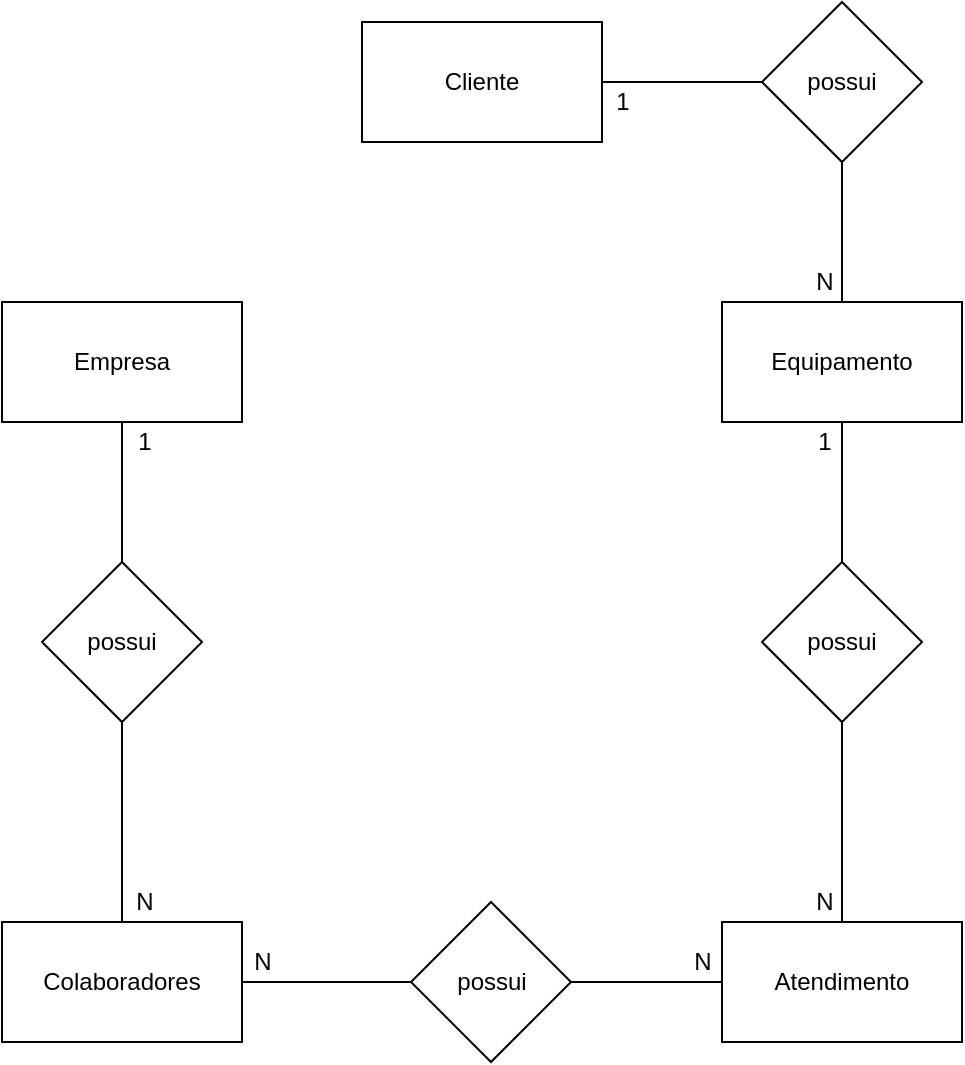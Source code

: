 <mxfile version="14.4.3" type="device" pages="2"><diagram id="KOJ3EoNG22MdiNWXHHP9" name="conceitual"><mxGraphModel dx="868" dy="450" grid="1" gridSize="10" guides="1" tooltips="1" connect="1" arrows="1" fold="1" page="1" pageScale="1" pageWidth="827" pageHeight="1169" math="0" shadow="0"><root><mxCell id="0"/><mxCell id="1" parent="0"/><mxCell id="39CgspSGG9a0xuqUS49L-9" value="" style="edgeStyle=orthogonalEdgeStyle;rounded=0;orthogonalLoop=1;jettySize=auto;html=1;endArrow=none;endFill=0;" parent="1" source="39CgspSGG9a0xuqUS49L-1" target="39CgspSGG9a0xuqUS49L-8" edge="1"><mxGeometry relative="1" as="geometry"/></mxCell><mxCell id="39CgspSGG9a0xuqUS49L-1" value="Empresa" style="rounded=0;whiteSpace=wrap;html=1;" parent="1" vertex="1"><mxGeometry x="150" y="380" width="120" height="60" as="geometry"/></mxCell><mxCell id="39CgspSGG9a0xuqUS49L-15" value="" style="edgeStyle=orthogonalEdgeStyle;rounded=0;orthogonalLoop=1;jettySize=auto;html=1;endArrow=none;endFill=0;" parent="1" source="39CgspSGG9a0xuqUS49L-4" target="39CgspSGG9a0xuqUS49L-14" edge="1"><mxGeometry relative="1" as="geometry"/></mxCell><mxCell id="2Ywq67oV2kLmAIFF0AGm-2" value="" style="edgeStyle=orthogonalEdgeStyle;rounded=0;orthogonalLoop=1;jettySize=auto;html=1;endArrow=none;endFill=0;" parent="1" source="39CgspSGG9a0xuqUS49L-4" target="2Ywq67oV2kLmAIFF0AGm-1" edge="1"><mxGeometry relative="1" as="geometry"/></mxCell><mxCell id="39CgspSGG9a0xuqUS49L-4" value="Equipamento" style="whiteSpace=wrap;html=1;rounded=0;" parent="1" vertex="1"><mxGeometry x="510" y="380" width="120" height="60" as="geometry"/></mxCell><mxCell id="39CgspSGG9a0xuqUS49L-11" value="" style="edgeStyle=orthogonalEdgeStyle;rounded=0;orthogonalLoop=1;jettySize=auto;html=1;endArrow=none;endFill=0;" parent="1" source="39CgspSGG9a0xuqUS49L-8" target="39CgspSGG9a0xuqUS49L-10" edge="1"><mxGeometry relative="1" as="geometry"/></mxCell><mxCell id="39CgspSGG9a0xuqUS49L-8" value="possui" style="rhombus;whiteSpace=wrap;html=1;rounded=0;" parent="1" vertex="1"><mxGeometry x="170" y="510" width="80" height="80" as="geometry"/></mxCell><mxCell id="39CgspSGG9a0xuqUS49L-20" style="edgeStyle=orthogonalEdgeStyle;rounded=0;orthogonalLoop=1;jettySize=auto;html=1;entryX=0;entryY=0.5;entryDx=0;entryDy=0;endArrow=none;endFill=0;" parent="1" source="39CgspSGG9a0xuqUS49L-10" target="39CgspSGG9a0xuqUS49L-18" edge="1"><mxGeometry relative="1" as="geometry"/></mxCell><mxCell id="39CgspSGG9a0xuqUS49L-10" value="Colaboradores" style="whiteSpace=wrap;html=1;rounded=0;" parent="1" vertex="1"><mxGeometry x="150" y="690" width="120" height="60" as="geometry"/></mxCell><mxCell id="39CgspSGG9a0xuqUS49L-17" value="" style="edgeStyle=orthogonalEdgeStyle;rounded=0;orthogonalLoop=1;jettySize=auto;html=1;endArrow=none;endFill=0;" parent="1" source="39CgspSGG9a0xuqUS49L-14" target="39CgspSGG9a0xuqUS49L-16" edge="1"><mxGeometry relative="1" as="geometry"/></mxCell><mxCell id="39CgspSGG9a0xuqUS49L-14" value="possui" style="rhombus;whiteSpace=wrap;html=1;rounded=0;" parent="1" vertex="1"><mxGeometry x="530" y="510" width="80" height="80" as="geometry"/></mxCell><mxCell id="39CgspSGG9a0xuqUS49L-19" value="" style="edgeStyle=orthogonalEdgeStyle;rounded=0;orthogonalLoop=1;jettySize=auto;html=1;endArrow=none;endFill=0;" parent="1" source="39CgspSGG9a0xuqUS49L-16" target="39CgspSGG9a0xuqUS49L-18" edge="1"><mxGeometry relative="1" as="geometry"/></mxCell><mxCell id="39CgspSGG9a0xuqUS49L-16" value="Atendimento" style="whiteSpace=wrap;html=1;rounded=0;" parent="1" vertex="1"><mxGeometry x="510" y="690" width="120" height="60" as="geometry"/></mxCell><mxCell id="39CgspSGG9a0xuqUS49L-18" value="possui" style="rhombus;whiteSpace=wrap;html=1;rounded=0;" parent="1" vertex="1"><mxGeometry x="354.5" y="680" width="80" height="80" as="geometry"/></mxCell><mxCell id="39CgspSGG9a0xuqUS49L-24" value="N" style="text;html=1;align=center;verticalAlign=middle;resizable=0;points=[];autosize=1;" parent="1" vertex="1"><mxGeometry x="211" y="670" width="20" height="20" as="geometry"/></mxCell><mxCell id="39CgspSGG9a0xuqUS49L-25" value="1" style="text;html=1;align=center;verticalAlign=middle;resizable=0;points=[];autosize=1;" parent="1" vertex="1"><mxGeometry x="211" y="440" width="20" height="20" as="geometry"/></mxCell><mxCell id="39CgspSGG9a0xuqUS49L-26" value="N" style="text;html=1;align=center;verticalAlign=middle;resizable=0;points=[];autosize=1;" parent="1" vertex="1"><mxGeometry x="270" y="700" width="20" height="20" as="geometry"/></mxCell><mxCell id="39CgspSGG9a0xuqUS49L-27" value="N" style="text;html=1;align=center;verticalAlign=middle;resizable=0;points=[];autosize=1;" parent="1" vertex="1"><mxGeometry x="490" y="700" width="20" height="20" as="geometry"/></mxCell><mxCell id="39CgspSGG9a0xuqUS49L-28" value="1" style="text;html=1;align=center;verticalAlign=middle;resizable=0;points=[];autosize=1;" parent="1" vertex="1"><mxGeometry x="551" y="440" width="20" height="20" as="geometry"/></mxCell><mxCell id="39CgspSGG9a0xuqUS49L-30" value="N" style="text;html=1;align=center;verticalAlign=middle;resizable=0;points=[];autosize=1;" parent="1" vertex="1"><mxGeometry x="551" y="670" width="20" height="20" as="geometry"/></mxCell><mxCell id="2Ywq67oV2kLmAIFF0AGm-4" value="" style="edgeStyle=orthogonalEdgeStyle;rounded=0;orthogonalLoop=1;jettySize=auto;html=1;endArrow=none;endFill=0;" parent="1" source="2Ywq67oV2kLmAIFF0AGm-1" target="2Ywq67oV2kLmAIFF0AGm-3" edge="1"><mxGeometry relative="1" as="geometry"/></mxCell><mxCell id="2Ywq67oV2kLmAIFF0AGm-1" value="possui" style="rhombus;whiteSpace=wrap;html=1;rounded=0;" parent="1" vertex="1"><mxGeometry x="530" y="230" width="80" height="80" as="geometry"/></mxCell><mxCell id="2Ywq67oV2kLmAIFF0AGm-3" value="Cliente" style="whiteSpace=wrap;html=1;rounded=0;" parent="1" vertex="1"><mxGeometry x="330" y="240" width="120" height="60" as="geometry"/></mxCell><mxCell id="2Ywq67oV2kLmAIFF0AGm-5" value="N" style="text;html=1;align=center;verticalAlign=middle;resizable=0;points=[];autosize=1;" parent="1" vertex="1"><mxGeometry x="551" y="360" width="20" height="20" as="geometry"/></mxCell><mxCell id="2Ywq67oV2kLmAIFF0AGm-6" value="1" style="text;html=1;align=center;verticalAlign=middle;resizable=0;points=[];autosize=1;" parent="1" vertex="1"><mxGeometry x="450" y="270" width="20" height="20" as="geometry"/></mxCell></root></mxGraphModel></diagram><diagram id="OHo5nacu5OmnKjOzGjVA" name="logico"><mxGraphModel dx="868" dy="393" grid="1" gridSize="10" guides="1" tooltips="1" connect="1" arrows="1" fold="1" page="1" pageScale="1" pageWidth="827" pageHeight="1169" math="0" shadow="0"><root><mxCell id="KkdJ4iDG46vf6dkWBN7G-0"/><mxCell id="KkdJ4iDG46vf6dkWBN7G-1" parent="KkdJ4iDG46vf6dkWBN7G-0"/><mxCell id="CiY7TIoMTEXaXnHThJ8S-0" value="Empresa" style="shape=table;startSize=30;container=1;collapsible=1;childLayout=tableLayout;fixedRows=1;rowLines=0;fontStyle=1;align=center;resizeLast=1;" parent="KkdJ4iDG46vf6dkWBN7G-1" vertex="1"><mxGeometry x="40" y="40" width="180" height="220" as="geometry"/></mxCell><mxCell id="CiY7TIoMTEXaXnHThJ8S-1" value="" style="shape=partialRectangle;collapsible=0;dropTarget=0;pointerEvents=0;fillColor=none;top=0;left=0;bottom=1;right=0;points=[[0,0.5],[1,0.5]];portConstraint=eastwest;" parent="CiY7TIoMTEXaXnHThJ8S-0" vertex="1"><mxGeometry y="30" width="180" height="30" as="geometry"/></mxCell><mxCell id="CiY7TIoMTEXaXnHThJ8S-2" value="PK" style="shape=partialRectangle;connectable=0;fillColor=none;top=0;left=0;bottom=0;right=0;fontStyle=1;overflow=hidden;" parent="CiY7TIoMTEXaXnHThJ8S-1" vertex="1"><mxGeometry width="30" height="30" as="geometry"/></mxCell><mxCell id="CiY7TIoMTEXaXnHThJ8S-3" value="idEmpresa" style="shape=partialRectangle;connectable=0;fillColor=none;top=0;left=0;bottom=0;right=0;align=left;spacingLeft=6;fontStyle=1;overflow=hidden;" parent="CiY7TIoMTEXaXnHThJ8S-1" vertex="1"><mxGeometry x="30" width="150" height="30" as="geometry"/></mxCell><mxCell id="CiY7TIoMTEXaXnHThJ8S-4" value="" style="shape=partialRectangle;collapsible=0;dropTarget=0;pointerEvents=0;fillColor=none;top=0;left=0;bottom=0;right=0;points=[[0,0.5],[1,0.5]];portConstraint=eastwest;" parent="CiY7TIoMTEXaXnHThJ8S-0" vertex="1"><mxGeometry y="60" width="180" height="30" as="geometry"/></mxCell><mxCell id="CiY7TIoMTEXaXnHThJ8S-5" value="" style="shape=partialRectangle;connectable=0;fillColor=none;top=0;left=0;bottom=0;right=0;editable=1;overflow=hidden;" parent="CiY7TIoMTEXaXnHThJ8S-4" vertex="1"><mxGeometry width="30" height="30" as="geometry"/></mxCell><mxCell id="CiY7TIoMTEXaXnHThJ8S-6" value="NomeEmpresa" style="shape=partialRectangle;connectable=0;fillColor=none;top=0;left=0;bottom=0;right=0;align=left;spacingLeft=6;overflow=hidden;" parent="CiY7TIoMTEXaXnHThJ8S-4" vertex="1"><mxGeometry x="30" width="150" height="30" as="geometry"/></mxCell><mxCell id="CiY7TIoMTEXaXnHThJ8S-7" value="" style="shape=partialRectangle;collapsible=0;dropTarget=0;pointerEvents=0;fillColor=none;top=0;left=0;bottom=0;right=0;points=[[0,0.5],[1,0.5]];portConstraint=eastwest;" parent="CiY7TIoMTEXaXnHThJ8S-0" vertex="1"><mxGeometry y="90" width="180" height="30" as="geometry"/></mxCell><mxCell id="CiY7TIoMTEXaXnHThJ8S-8" value="" style="shape=partialRectangle;connectable=0;fillColor=none;top=0;left=0;bottom=0;right=0;editable=1;overflow=hidden;" parent="CiY7TIoMTEXaXnHThJ8S-7" vertex="1"><mxGeometry width="30" height="30" as="geometry"/></mxCell><mxCell id="CiY7TIoMTEXaXnHThJ8S-9" value="CNPJEmpresa" style="shape=partialRectangle;connectable=0;fillColor=none;top=0;left=0;bottom=0;right=0;align=left;spacingLeft=6;overflow=hidden;" parent="CiY7TIoMTEXaXnHThJ8S-7" vertex="1"><mxGeometry x="30" width="150" height="30" as="geometry"/></mxCell><mxCell id="CiY7TIoMTEXaXnHThJ8S-10" value="" style="shape=partialRectangle;collapsible=0;dropTarget=0;pointerEvents=0;fillColor=none;top=0;left=0;bottom=0;right=0;points=[[0,0.5],[1,0.5]];portConstraint=eastwest;" parent="CiY7TIoMTEXaXnHThJ8S-0" vertex="1"><mxGeometry y="120" width="180" height="30" as="geometry"/></mxCell><mxCell id="CiY7TIoMTEXaXnHThJ8S-11" value="" style="shape=partialRectangle;connectable=0;fillColor=none;top=0;left=0;bottom=0;right=0;editable=1;overflow=hidden;" parent="CiY7TIoMTEXaXnHThJ8S-10" vertex="1"><mxGeometry width="30" height="30" as="geometry"/></mxCell><mxCell id="CiY7TIoMTEXaXnHThJ8S-12" value="Endereco" style="shape=partialRectangle;connectable=0;fillColor=none;top=0;left=0;bottom=0;right=0;align=left;spacingLeft=6;overflow=hidden;" parent="CiY7TIoMTEXaXnHThJ8S-10" vertex="1"><mxGeometry x="30" width="150" height="30" as="geometry"/></mxCell><mxCell id="cs2S81ksYmD75mzkF9BA-0" value="" style="shape=partialRectangle;collapsible=0;dropTarget=0;pointerEvents=0;fillColor=none;top=0;left=0;bottom=0;right=0;points=[[0,0.5],[1,0.5]];portConstraint=eastwest;" parent="CiY7TIoMTEXaXnHThJ8S-0" vertex="1"><mxGeometry y="150" width="180" height="30" as="geometry"/></mxCell><mxCell id="cs2S81ksYmD75mzkF9BA-1" value="" style="shape=partialRectangle;connectable=0;fillColor=none;top=0;left=0;bottom=0;right=0;editable=1;overflow=hidden;" parent="cs2S81ksYmD75mzkF9BA-0" vertex="1"><mxGeometry width="30" height="30" as="geometry"/></mxCell><mxCell id="cs2S81ksYmD75mzkF9BA-2" value="Telefone" style="shape=partialRectangle;connectable=0;fillColor=none;top=0;left=0;bottom=0;right=0;align=left;spacingLeft=6;overflow=hidden;" parent="cs2S81ksYmD75mzkF9BA-0" vertex="1"><mxGeometry x="30" width="150" height="30" as="geometry"/></mxCell><mxCell id="cs2S81ksYmD75mzkF9BA-3" value="" style="shape=partialRectangle;collapsible=0;dropTarget=0;pointerEvents=0;fillColor=none;top=0;left=0;bottom=0;right=0;points=[[0,0.5],[1,0.5]];portConstraint=eastwest;" parent="CiY7TIoMTEXaXnHThJ8S-0" vertex="1"><mxGeometry y="180" width="180" height="30" as="geometry"/></mxCell><mxCell id="cs2S81ksYmD75mzkF9BA-4" value="" style="shape=partialRectangle;connectable=0;fillColor=none;top=0;left=0;bottom=0;right=0;editable=1;overflow=hidden;" parent="cs2S81ksYmD75mzkF9BA-3" vertex="1"><mxGeometry width="30" height="30" as="geometry"/></mxCell><mxCell id="cs2S81ksYmD75mzkF9BA-5" value="Site" style="shape=partialRectangle;connectable=0;fillColor=none;top=0;left=0;bottom=0;right=0;align=left;spacingLeft=6;overflow=hidden;" parent="cs2S81ksYmD75mzkF9BA-3" vertex="1"><mxGeometry x="30" width="150" height="30" as="geometry"/></mxCell><mxCell id="cs2S81ksYmD75mzkF9BA-6" value="Colaboradores" style="shape=table;startSize=30;container=1;collapsible=1;childLayout=tableLayout;fixedRows=1;rowLines=0;fontStyle=1;align=center;resizeLast=1;" parent="KkdJ4iDG46vf6dkWBN7G-1" vertex="1"><mxGeometry x="40" y="290" width="180" height="160" as="geometry"/></mxCell><mxCell id="cs2S81ksYmD75mzkF9BA-7" value="" style="shape=partialRectangle;collapsible=0;dropTarget=0;pointerEvents=0;fillColor=none;top=0;left=0;bottom=0;right=0;points=[[0,0.5],[1,0.5]];portConstraint=eastwest;" parent="cs2S81ksYmD75mzkF9BA-6" vertex="1"><mxGeometry y="30" width="180" height="30" as="geometry"/></mxCell><mxCell id="cs2S81ksYmD75mzkF9BA-8" value="PK" style="shape=partialRectangle;connectable=0;fillColor=none;top=0;left=0;bottom=0;right=0;fontStyle=1;overflow=hidden;" parent="cs2S81ksYmD75mzkF9BA-7" vertex="1"><mxGeometry width="60" height="30" as="geometry"/></mxCell><mxCell id="cs2S81ksYmD75mzkF9BA-9" value="idColaborador" style="shape=partialRectangle;connectable=0;fillColor=none;top=0;left=0;bottom=0;right=0;align=left;spacingLeft=6;fontStyle=1;overflow=hidden;" parent="cs2S81ksYmD75mzkF9BA-7" vertex="1"><mxGeometry x="60" width="120" height="30" as="geometry"/></mxCell><mxCell id="cs2S81ksYmD75mzkF9BA-10" value="" style="shape=partialRectangle;collapsible=0;dropTarget=0;pointerEvents=0;fillColor=none;top=0;left=0;bottom=1;right=0;points=[[0,0.5],[1,0.5]];portConstraint=eastwest;" parent="cs2S81ksYmD75mzkF9BA-6" vertex="1"><mxGeometry y="60" width="180" height="30" as="geometry"/></mxCell><mxCell id="cs2S81ksYmD75mzkF9BA-11" value="FK" style="shape=partialRectangle;connectable=0;fillColor=none;top=0;left=0;bottom=0;right=0;fontStyle=1;overflow=hidden;" parent="cs2S81ksYmD75mzkF9BA-10" vertex="1"><mxGeometry width="60" height="30" as="geometry"/></mxCell><mxCell id="cs2S81ksYmD75mzkF9BA-12" value="idEmpresa" style="shape=partialRectangle;connectable=0;fillColor=none;top=0;left=0;bottom=0;right=0;align=left;spacingLeft=6;fontStyle=1;overflow=hidden;" parent="cs2S81ksYmD75mzkF9BA-10" vertex="1"><mxGeometry x="60" width="120" height="30" as="geometry"/></mxCell><mxCell id="cs2S81ksYmD75mzkF9BA-13" value="" style="shape=partialRectangle;collapsible=0;dropTarget=0;pointerEvents=0;fillColor=none;top=0;left=0;bottom=0;right=0;points=[[0,0.5],[1,0.5]];portConstraint=eastwest;" parent="cs2S81ksYmD75mzkF9BA-6" vertex="1"><mxGeometry y="90" width="180" height="30" as="geometry"/></mxCell><mxCell id="cs2S81ksYmD75mzkF9BA-14" value="" style="shape=partialRectangle;connectable=0;fillColor=none;top=0;left=0;bottom=0;right=0;editable=1;overflow=hidden;" parent="cs2S81ksYmD75mzkF9BA-13" vertex="1"><mxGeometry width="60" height="30" as="geometry"/></mxCell><mxCell id="cs2S81ksYmD75mzkF9BA-15" value="NomeColaborador" style="shape=partialRectangle;connectable=0;fillColor=none;top=0;left=0;bottom=0;right=0;align=left;spacingLeft=6;overflow=hidden;" parent="cs2S81ksYmD75mzkF9BA-13" vertex="1"><mxGeometry x="60" width="120" height="30" as="geometry"/></mxCell><mxCell id="cs2S81ksYmD75mzkF9BA-16" value="" style="shape=partialRectangle;collapsible=0;dropTarget=0;pointerEvents=0;fillColor=none;top=0;left=0;bottom=0;right=0;points=[[0,0.5],[1,0.5]];portConstraint=eastwest;" parent="cs2S81ksYmD75mzkF9BA-6" vertex="1"><mxGeometry y="120" width="180" height="30" as="geometry"/></mxCell><mxCell id="cs2S81ksYmD75mzkF9BA-17" value="" style="shape=partialRectangle;connectable=0;fillColor=none;top=0;left=0;bottom=0;right=0;editable=1;overflow=hidden;" parent="cs2S81ksYmD75mzkF9BA-16" vertex="1"><mxGeometry width="60" height="30" as="geometry"/></mxCell><mxCell id="cs2S81ksYmD75mzkF9BA-18" value="Salario" style="shape=partialRectangle;connectable=0;fillColor=none;top=0;left=0;bottom=0;right=0;align=left;spacingLeft=6;overflow=hidden;" parent="cs2S81ksYmD75mzkF9BA-16" vertex="1"><mxGeometry x="60" width="120" height="30" as="geometry"/></mxCell><mxCell id="_CYa5hR8EYqswK5wgPel-0" value="Atendimento" style="shape=table;startSize=30;container=1;collapsible=1;childLayout=tableLayout;fixedRows=1;rowLines=0;fontStyle=1;align=center;resizeLast=1;" parent="KkdJ4iDG46vf6dkWBN7G-1" vertex="1"><mxGeometry x="520" y="40" width="210" height="220" as="geometry"/></mxCell><mxCell id="_CYa5hR8EYqswK5wgPel-1" value="" style="shape=partialRectangle;collapsible=0;dropTarget=0;pointerEvents=0;fillColor=none;top=0;left=0;bottom=0;right=0;points=[[0,0.5],[1,0.5]];portConstraint=eastwest;" parent="_CYa5hR8EYqswK5wgPel-0" vertex="1"><mxGeometry y="30" width="210" height="30" as="geometry"/></mxCell><mxCell id="_CYa5hR8EYqswK5wgPel-2" value="PK" style="shape=partialRectangle;connectable=0;fillColor=none;top=0;left=0;bottom=0;right=0;fontStyle=1;overflow=hidden;" parent="_CYa5hR8EYqswK5wgPel-1" vertex="1"><mxGeometry width="60" height="30" as="geometry"/></mxCell><mxCell id="_CYa5hR8EYqswK5wgPel-3" value="idAtendimento" style="shape=partialRectangle;connectable=0;fillColor=none;top=0;left=0;bottom=0;right=0;align=left;spacingLeft=6;fontStyle=1;overflow=hidden;" parent="_CYa5hR8EYqswK5wgPel-1" vertex="1"><mxGeometry x="60" width="150" height="30" as="geometry"/></mxCell><mxCell id="5s0O1loah6xvldKXQOCB-0" value="" style="shape=partialRectangle;collapsible=0;dropTarget=0;pointerEvents=0;fillColor=none;top=0;left=0;bottom=0;right=0;points=[[0,0.5],[1,0.5]];portConstraint=eastwest;" parent="_CYa5hR8EYqswK5wgPel-0" vertex="1"><mxGeometry y="60" width="210" height="30" as="geometry"/></mxCell><mxCell id="5s0O1loah6xvldKXQOCB-1" value="FK" style="shape=partialRectangle;connectable=0;fillColor=none;top=0;left=0;bottom=0;right=0;fontStyle=1;overflow=hidden;" parent="5s0O1loah6xvldKXQOCB-0" vertex="1"><mxGeometry width="60" height="30" as="geometry"/></mxCell><mxCell id="5s0O1loah6xvldKXQOCB-2" value="idEquipamento" style="shape=partialRectangle;connectable=0;fillColor=none;top=0;left=0;bottom=0;right=0;align=left;spacingLeft=6;fontStyle=1;overflow=hidden;" parent="5s0O1loah6xvldKXQOCB-0" vertex="1"><mxGeometry x="60" width="150" height="30" as="geometry"/></mxCell><mxCell id="_CYa5hR8EYqswK5wgPel-4" value="" style="shape=partialRectangle;collapsible=0;dropTarget=0;pointerEvents=0;fillColor=none;top=0;left=0;bottom=1;right=0;points=[[0,0.5],[1,0.5]];portConstraint=eastwest;" parent="_CYa5hR8EYqswK5wgPel-0" vertex="1"><mxGeometry y="90" width="210" height="30" as="geometry"/></mxCell><mxCell id="_CYa5hR8EYqswK5wgPel-5" value="FK" style="shape=partialRectangle;connectable=0;fillColor=none;top=0;left=0;bottom=0;right=0;fontStyle=1;overflow=hidden;" parent="_CYa5hR8EYqswK5wgPel-4" vertex="1"><mxGeometry width="60" height="30" as="geometry"/></mxCell><mxCell id="_CYa5hR8EYqswK5wgPel-6" value="idColaborador" style="shape=partialRectangle;connectable=0;fillColor=none;top=0;left=0;bottom=0;right=0;align=left;spacingLeft=6;fontStyle=1;overflow=hidden;" parent="_CYa5hR8EYqswK5wgPel-4" vertex="1"><mxGeometry x="60" width="150" height="30" as="geometry"/></mxCell><mxCell id="_CYa5hR8EYqswK5wgPel-7" value="" style="shape=partialRectangle;collapsible=0;dropTarget=0;pointerEvents=0;fillColor=none;top=0;left=0;bottom=0;right=0;points=[[0,0.5],[1,0.5]];portConstraint=eastwest;" parent="_CYa5hR8EYqswK5wgPel-0" vertex="1"><mxGeometry y="120" width="210" height="30" as="geometry"/></mxCell><mxCell id="_CYa5hR8EYqswK5wgPel-8" value="" style="shape=partialRectangle;connectable=0;fillColor=none;top=0;left=0;bottom=0;right=0;editable=1;overflow=hidden;" parent="_CYa5hR8EYqswK5wgPel-7" vertex="1"><mxGeometry width="60" height="30" as="geometry"/></mxCell><mxCell id="_CYa5hR8EYqswK5wgPel-9" value="Hora" style="shape=partialRectangle;connectable=0;fillColor=none;top=0;left=0;bottom=0;right=0;align=left;spacingLeft=6;overflow=hidden;" parent="_CYa5hR8EYqswK5wgPel-7" vertex="1"><mxGeometry x="60" width="150" height="30" as="geometry"/></mxCell><mxCell id="6P6yCUbo1_kEy4PWXPhh-0" value="" style="shape=partialRectangle;collapsible=0;dropTarget=0;pointerEvents=0;fillColor=none;top=0;left=0;bottom=0;right=0;points=[[0,0.5],[1,0.5]];portConstraint=eastwest;" parent="_CYa5hR8EYqswK5wgPel-0" vertex="1"><mxGeometry y="150" width="210" height="30" as="geometry"/></mxCell><mxCell id="6P6yCUbo1_kEy4PWXPhh-1" value="" style="shape=partialRectangle;connectable=0;fillColor=none;top=0;left=0;bottom=0;right=0;editable=1;overflow=hidden;" parent="6P6yCUbo1_kEy4PWXPhh-0" vertex="1"><mxGeometry width="60" height="30" as="geometry"/></mxCell><mxCell id="6P6yCUbo1_kEy4PWXPhh-2" value="ProblemaEquipamento" style="shape=partialRectangle;connectable=0;fillColor=none;top=0;left=0;bottom=0;right=0;align=left;spacingLeft=6;overflow=hidden;" parent="6P6yCUbo1_kEy4PWXPhh-0" vertex="1"><mxGeometry x="60" width="150" height="30" as="geometry"/></mxCell><mxCell id="_CYa5hR8EYqswK5wgPel-10" value="" style="shape=partialRectangle;collapsible=0;dropTarget=0;pointerEvents=0;fillColor=none;top=0;left=0;bottom=0;right=0;points=[[0,0.5],[1,0.5]];portConstraint=eastwest;" parent="_CYa5hR8EYqswK5wgPel-0" vertex="1"><mxGeometry y="180" width="210" height="30" as="geometry"/></mxCell><mxCell id="_CYa5hR8EYqswK5wgPel-11" value="" style="shape=partialRectangle;connectable=0;fillColor=none;top=0;left=0;bottom=0;right=0;editable=1;overflow=hidden;" parent="_CYa5hR8EYqswK5wgPel-10" vertex="1"><mxGeometry width="60" height="30" as="geometry"/></mxCell><mxCell id="_CYa5hR8EYqswK5wgPel-12" value="Data" style="shape=partialRectangle;connectable=0;fillColor=none;top=0;left=0;bottom=0;right=0;align=left;spacingLeft=6;overflow=hidden;" parent="_CYa5hR8EYqswK5wgPel-10" vertex="1"><mxGeometry x="60" width="150" height="30" as="geometry"/></mxCell><mxCell id="y1yV1fVXNkGm8X4w2paO-0" value="Equipamento" style="shape=table;startSize=30;container=1;collapsible=1;childLayout=tableLayout;fixedRows=1;rowLines=0;fontStyle=1;align=center;resizeLast=1;" parent="KkdJ4iDG46vf6dkWBN7G-1" vertex="1"><mxGeometry x="520" y="290" width="200" height="130" as="geometry"/></mxCell><mxCell id="y1yV1fVXNkGm8X4w2paO-1" value="" style="shape=partialRectangle;collapsible=0;dropTarget=0;pointerEvents=0;fillColor=none;top=0;left=0;bottom=0;right=0;points=[[0,0.5],[1,0.5]];portConstraint=eastwest;" parent="y1yV1fVXNkGm8X4w2paO-0" vertex="1"><mxGeometry y="30" width="200" height="30" as="geometry"/></mxCell><mxCell id="y1yV1fVXNkGm8X4w2paO-2" value="PK" style="shape=partialRectangle;connectable=0;fillColor=none;top=0;left=0;bottom=0;right=0;fontStyle=1;overflow=hidden;" parent="y1yV1fVXNkGm8X4w2paO-1" vertex="1"><mxGeometry width="60" height="30" as="geometry"/></mxCell><mxCell id="y1yV1fVXNkGm8X4w2paO-3" value="idEquipamento" style="shape=partialRectangle;connectable=0;fillColor=none;top=0;left=0;bottom=0;right=0;align=left;spacingLeft=6;fontStyle=1;overflow=hidden;" parent="y1yV1fVXNkGm8X4w2paO-1" vertex="1"><mxGeometry x="60" width="140" height="30" as="geometry"/></mxCell><mxCell id="y1yV1fVXNkGm8X4w2paO-4" value="" style="shape=partialRectangle;collapsible=0;dropTarget=0;pointerEvents=0;fillColor=none;top=0;left=0;bottom=1;right=0;points=[[0,0.5],[1,0.5]];portConstraint=eastwest;" parent="y1yV1fVXNkGm8X4w2paO-0" vertex="1"><mxGeometry y="60" width="200" height="30" as="geometry"/></mxCell><mxCell id="y1yV1fVXNkGm8X4w2paO-5" value="FK" style="shape=partialRectangle;connectable=0;fillColor=none;top=0;left=0;bottom=0;right=0;fontStyle=1;overflow=hidden;" parent="y1yV1fVXNkGm8X4w2paO-4" vertex="1"><mxGeometry width="60" height="30" as="geometry"/></mxCell><mxCell id="y1yV1fVXNkGm8X4w2paO-6" value="idCliente" style="shape=partialRectangle;connectable=0;fillColor=none;top=0;left=0;bottom=0;right=0;align=left;spacingLeft=6;fontStyle=1;overflow=hidden;" parent="y1yV1fVXNkGm8X4w2paO-4" vertex="1"><mxGeometry x="60" width="140" height="30" as="geometry"/></mxCell><mxCell id="y1yV1fVXNkGm8X4w2paO-7" value="" style="shape=partialRectangle;collapsible=0;dropTarget=0;pointerEvents=0;fillColor=none;top=0;left=0;bottom=0;right=0;points=[[0,0.5],[1,0.5]];portConstraint=eastwest;" parent="y1yV1fVXNkGm8X4w2paO-0" vertex="1"><mxGeometry y="90" width="200" height="30" as="geometry"/></mxCell><mxCell id="y1yV1fVXNkGm8X4w2paO-8" value="" style="shape=partialRectangle;connectable=0;fillColor=none;top=0;left=0;bottom=0;right=0;editable=1;overflow=hidden;" parent="y1yV1fVXNkGm8X4w2paO-7" vertex="1"><mxGeometry width="60" height="30" as="geometry"/></mxCell><mxCell id="y1yV1fVXNkGm8X4w2paO-9" value="NomeEquipamento" style="shape=partialRectangle;connectable=0;fillColor=none;top=0;left=0;bottom=0;right=0;align=left;spacingLeft=6;overflow=hidden;" parent="y1yV1fVXNkGm8X4w2paO-7" vertex="1"><mxGeometry x="60" width="140" height="30" as="geometry"/></mxCell><mxCell id="eI063vb-uZ2DeeC3w-Jx-13" value="Cliente" style="shape=table;startSize=30;container=1;collapsible=1;childLayout=tableLayout;fixedRows=1;rowLines=0;fontStyle=1;align=center;resizeLast=1;" parent="KkdJ4iDG46vf6dkWBN7G-1" vertex="1"><mxGeometry x="280" y="320" width="180" height="160" as="geometry"/></mxCell><mxCell id="eI063vb-uZ2DeeC3w-Jx-14" value="" style="shape=partialRectangle;collapsible=0;dropTarget=0;pointerEvents=0;fillColor=none;top=0;left=0;bottom=1;right=0;points=[[0,0.5],[1,0.5]];portConstraint=eastwest;" parent="eI063vb-uZ2DeeC3w-Jx-13" vertex="1"><mxGeometry y="30" width="180" height="30" as="geometry"/></mxCell><mxCell id="eI063vb-uZ2DeeC3w-Jx-15" value="PK" style="shape=partialRectangle;connectable=0;fillColor=none;top=0;left=0;bottom=0;right=0;fontStyle=1;overflow=hidden;" parent="eI063vb-uZ2DeeC3w-Jx-14" vertex="1"><mxGeometry width="30" height="30" as="geometry"/></mxCell><mxCell id="eI063vb-uZ2DeeC3w-Jx-16" value="idCliente" style="shape=partialRectangle;connectable=0;fillColor=none;top=0;left=0;bottom=0;right=0;align=left;spacingLeft=6;fontStyle=1;overflow=hidden;" parent="eI063vb-uZ2DeeC3w-Jx-14" vertex="1"><mxGeometry x="30" width="150" height="30" as="geometry"/></mxCell><mxCell id="eI063vb-uZ2DeeC3w-Jx-17" value="" style="shape=partialRectangle;collapsible=0;dropTarget=0;pointerEvents=0;fillColor=none;top=0;left=0;bottom=0;right=0;points=[[0,0.5],[1,0.5]];portConstraint=eastwest;" parent="eI063vb-uZ2DeeC3w-Jx-13" vertex="1"><mxGeometry y="60" width="180" height="30" as="geometry"/></mxCell><mxCell id="eI063vb-uZ2DeeC3w-Jx-18" value="" style="shape=partialRectangle;connectable=0;fillColor=none;top=0;left=0;bottom=0;right=0;editable=1;overflow=hidden;" parent="eI063vb-uZ2DeeC3w-Jx-17" vertex="1"><mxGeometry width="30" height="30" as="geometry"/></mxCell><mxCell id="eI063vb-uZ2DeeC3w-Jx-19" value="nomeCliente" style="shape=partialRectangle;connectable=0;fillColor=none;top=0;left=0;bottom=0;right=0;align=left;spacingLeft=6;overflow=hidden;" parent="eI063vb-uZ2DeeC3w-Jx-17" vertex="1"><mxGeometry x="30" width="150" height="30" as="geometry"/></mxCell><mxCell id="eI063vb-uZ2DeeC3w-Jx-20" value="" style="shape=partialRectangle;collapsible=0;dropTarget=0;pointerEvents=0;fillColor=none;top=0;left=0;bottom=0;right=0;points=[[0,0.5],[1,0.5]];portConstraint=eastwest;" parent="eI063vb-uZ2DeeC3w-Jx-13" vertex="1"><mxGeometry y="90" width="180" height="30" as="geometry"/></mxCell><mxCell id="eI063vb-uZ2DeeC3w-Jx-21" value="" style="shape=partialRectangle;connectable=0;fillColor=none;top=0;left=0;bottom=0;right=0;editable=1;overflow=hidden;" parent="eI063vb-uZ2DeeC3w-Jx-20" vertex="1"><mxGeometry width="30" height="30" as="geometry"/></mxCell><mxCell id="eI063vb-uZ2DeeC3w-Jx-22" value="telefoneCliente" style="shape=partialRectangle;connectable=0;fillColor=none;top=0;left=0;bottom=0;right=0;align=left;spacingLeft=6;overflow=hidden;" parent="eI063vb-uZ2DeeC3w-Jx-20" vertex="1"><mxGeometry x="30" width="150" height="30" as="geometry"/></mxCell><mxCell id="eI063vb-uZ2DeeC3w-Jx-23" value="" style="shape=partialRectangle;collapsible=0;dropTarget=0;pointerEvents=0;fillColor=none;top=0;left=0;bottom=0;right=0;points=[[0,0.5],[1,0.5]];portConstraint=eastwest;" parent="eI063vb-uZ2DeeC3w-Jx-13" vertex="1"><mxGeometry y="120" width="180" height="30" as="geometry"/></mxCell><mxCell id="eI063vb-uZ2DeeC3w-Jx-24" value="" style="shape=partialRectangle;connectable=0;fillColor=none;top=0;left=0;bottom=0;right=0;editable=1;overflow=hidden;" parent="eI063vb-uZ2DeeC3w-Jx-23" vertex="1"><mxGeometry width="30" height="30" as="geometry"/></mxCell><mxCell id="eI063vb-uZ2DeeC3w-Jx-25" value="emailCliente" style="shape=partialRectangle;connectable=0;fillColor=none;top=0;left=0;bottom=0;right=0;align=left;spacingLeft=6;overflow=hidden;" parent="eI063vb-uZ2DeeC3w-Jx-23" vertex="1"><mxGeometry x="30" width="150" height="30" as="geometry"/></mxCell><mxCell id="7FbN1a3466xNmFNCGRli-0" value="" style="edgeStyle=elbowEdgeStyle;fontSize=12;html=1;endArrow=ERoneToMany;" parent="KkdJ4iDG46vf6dkWBN7G-1" source="CiY7TIoMTEXaXnHThJ8S-1" target="cs2S81ksYmD75mzkF9BA-10" edge="1"><mxGeometry width="100" height="100" relative="1" as="geometry"><mxPoint x="220" y="100" as="sourcePoint"/><mxPoint x="320" as="targetPoint"/><Array as="points"><mxPoint x="10" y="225"/></Array></mxGeometry></mxCell><mxCell id="UKg_95EsYXMFxiGgmjS_-1" value="" style="edgeStyle=entityRelationEdgeStyle;fontSize=12;html=1;endArrow=ERoneToMany;" parent="KkdJ4iDG46vf6dkWBN7G-1" source="eI063vb-uZ2DeeC3w-Jx-14" target="y1yV1fVXNkGm8X4w2paO-4" edge="1"><mxGeometry width="100" height="100" relative="1" as="geometry"><mxPoint x="420" y="340" as="sourcePoint"/><mxPoint x="520" y="240" as="targetPoint"/></mxGeometry></mxCell><mxCell id="rx8sgwX72Ul7qgZ1BXiJ-0" value="" style="edgeStyle=entityRelationEdgeStyle;fontSize=12;html=1;endArrow=ERoneToMany;" parent="KkdJ4iDG46vf6dkWBN7G-1" source="y1yV1fVXNkGm8X4w2paO-1" target="5s0O1loah6xvldKXQOCB-0" edge="1"><mxGeometry width="100" height="100" relative="1" as="geometry"><mxPoint x="680" y="300" as="sourcePoint"/><mxPoint x="780" y="200" as="targetPoint"/></mxGeometry></mxCell><mxCell id="JpgjSD_lEtpCFj10LFjH-0" value="ColaboradorAtendimento" style="shape=table;startSize=30;container=1;collapsible=1;childLayout=tableLayout;fixedRows=1;rowLines=0;fontStyle=1;align=center;resizeLast=1;" vertex="1" parent="KkdJ4iDG46vf6dkWBN7G-1"><mxGeometry x="280" y="140" width="180" height="100" as="geometry"/></mxCell><mxCell id="JpgjSD_lEtpCFj10LFjH-1" value="" style="shape=partialRectangle;collapsible=0;dropTarget=0;pointerEvents=0;fillColor=none;top=0;left=0;bottom=0;right=0;points=[[0,0.5],[1,0.5]];portConstraint=eastwest;" vertex="1" parent="JpgjSD_lEtpCFj10LFjH-0"><mxGeometry y="30" width="180" height="30" as="geometry"/></mxCell><mxCell id="JpgjSD_lEtpCFj10LFjH-2" value="FK" style="shape=partialRectangle;connectable=0;fillColor=none;top=0;left=0;bottom=0;right=0;fontStyle=1;overflow=hidden;" vertex="1" parent="JpgjSD_lEtpCFj10LFjH-1"><mxGeometry width="60" height="30" as="geometry"/></mxCell><mxCell id="JpgjSD_lEtpCFj10LFjH-3" value="idColaborador" style="shape=partialRectangle;connectable=0;fillColor=none;top=0;left=0;bottom=0;right=0;align=left;spacingLeft=6;fontStyle=1;overflow=hidden;" vertex="1" parent="JpgjSD_lEtpCFj10LFjH-1"><mxGeometry x="60" width="120" height="30" as="geometry"/></mxCell><mxCell id="JpgjSD_lEtpCFj10LFjH-4" value="" style="shape=partialRectangle;collapsible=0;dropTarget=0;pointerEvents=0;fillColor=none;top=0;left=0;bottom=1;right=0;points=[[0,0.5],[1,0.5]];portConstraint=eastwest;" vertex="1" parent="JpgjSD_lEtpCFj10LFjH-0"><mxGeometry y="60" width="180" height="30" as="geometry"/></mxCell><mxCell id="JpgjSD_lEtpCFj10LFjH-5" value="FK" style="shape=partialRectangle;connectable=0;fillColor=none;top=0;left=0;bottom=0;right=0;fontStyle=1;overflow=hidden;" vertex="1" parent="JpgjSD_lEtpCFj10LFjH-4"><mxGeometry width="60" height="30" as="geometry"/></mxCell><mxCell id="JpgjSD_lEtpCFj10LFjH-6" value="idAtendimento" style="shape=partialRectangle;connectable=0;fillColor=none;top=0;left=0;bottom=0;right=0;align=left;spacingLeft=6;fontStyle=1;overflow=hidden;" vertex="1" parent="JpgjSD_lEtpCFj10LFjH-4"><mxGeometry x="60" width="120" height="30" as="geometry"/></mxCell><mxCell id="8-kXkArQqOVqcj-o-X49-0" value="" style="edgeStyle=entityRelationEdgeStyle;fontSize=12;html=1;endArrow=ERoneToMany;" edge="1" parent="KkdJ4iDG46vf6dkWBN7G-1" source="cs2S81ksYmD75mzkF9BA-7" target="JpgjSD_lEtpCFj10LFjH-1"><mxGeometry width="100" height="100" relative="1" as="geometry"><mxPoint x="414" y="270" as="sourcePoint"/><mxPoint x="514" y="170" as="targetPoint"/></mxGeometry></mxCell><mxCell id="8-kXkArQqOVqcj-o-X49-1" value="" style="edgeStyle=entityRelationEdgeStyle;fontSize=12;html=1;endArrow=ERoneToMany;" edge="1" parent="KkdJ4iDG46vf6dkWBN7G-1" source="_CYa5hR8EYqswK5wgPel-1" target="JpgjSD_lEtpCFj10LFjH-4"><mxGeometry width="100" height="100" relative="1" as="geometry"><mxPoint x="360" y="450" as="sourcePoint"/><mxPoint x="460" y="350" as="targetPoint"/></mxGeometry></mxCell></root></mxGraphModel></diagram></mxfile>
